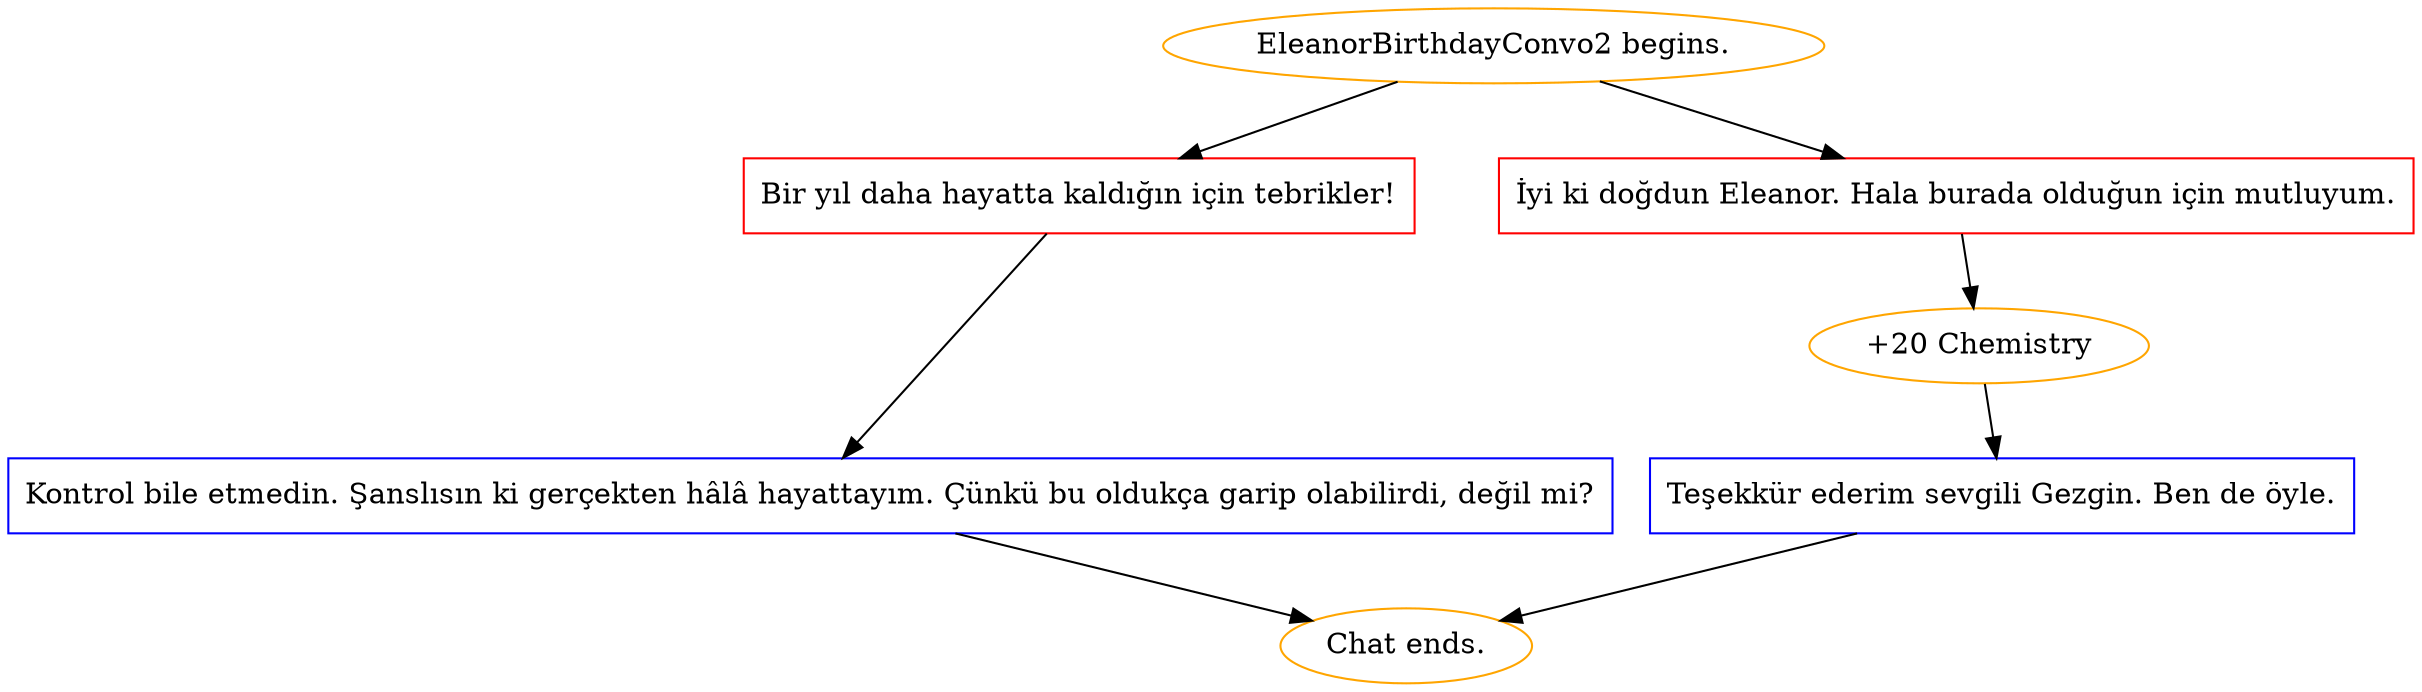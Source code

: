 digraph {
	"EleanorBirthdayConvo2 begins." [color=orange];
		"EleanorBirthdayConvo2 begins." -> j1368607901;
		"EleanorBirthdayConvo2 begins." -> j3992837702;
	j1368607901 [label="Bir yıl daha hayatta kaldığın için tebrikler!",shape=box,color=red];
		j1368607901 -> j1389245589;
	j3992837702 [label="İyi ki doğdun Eleanor. Hala burada olduğun için mutluyum.",shape=box,color=red];
		j3992837702 -> j1497447211;
	j1389245589 [label="Kontrol bile etmedin. Şanslısın ki gerçekten hâlâ hayattayım. Çünkü bu oldukça garip olabilirdi, değil mi?",shape=box,color=blue];
		j1389245589 -> "Chat ends.";
	j1497447211 [label="+20 Chemistry",color=orange];
		j1497447211 -> j4209546183;
	"Chat ends." [color=orange];
	j4209546183 [label="Teşekkür ederim sevgili Gezgin. Ben de öyle.",shape=box,color=blue];
		j4209546183 -> "Chat ends.";
}